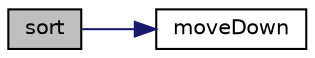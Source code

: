 digraph "sort"
{
  edge [fontname="Helvetica",fontsize="10",labelfontname="Helvetica",labelfontsize="10"];
  node [fontname="Helvetica",fontsize="10",shape=record];
  rankdir="LR";
  Node1 [label="sort",height=0.2,width=0.4,color="black", fillcolor="grey75", style="filled", fontcolor="black"];
  Node1 -> Node2 [color="midnightblue",fontsize="10",style="solid",fontname="Helvetica"];
  Node2 [label="moveDown",height=0.2,width=0.4,color="black", fillcolor="white", style="filled",URL="$InsertSorter_8cpp.html#a18fb5f6ca8c8d4e2b5491c9400e30612"];
}
